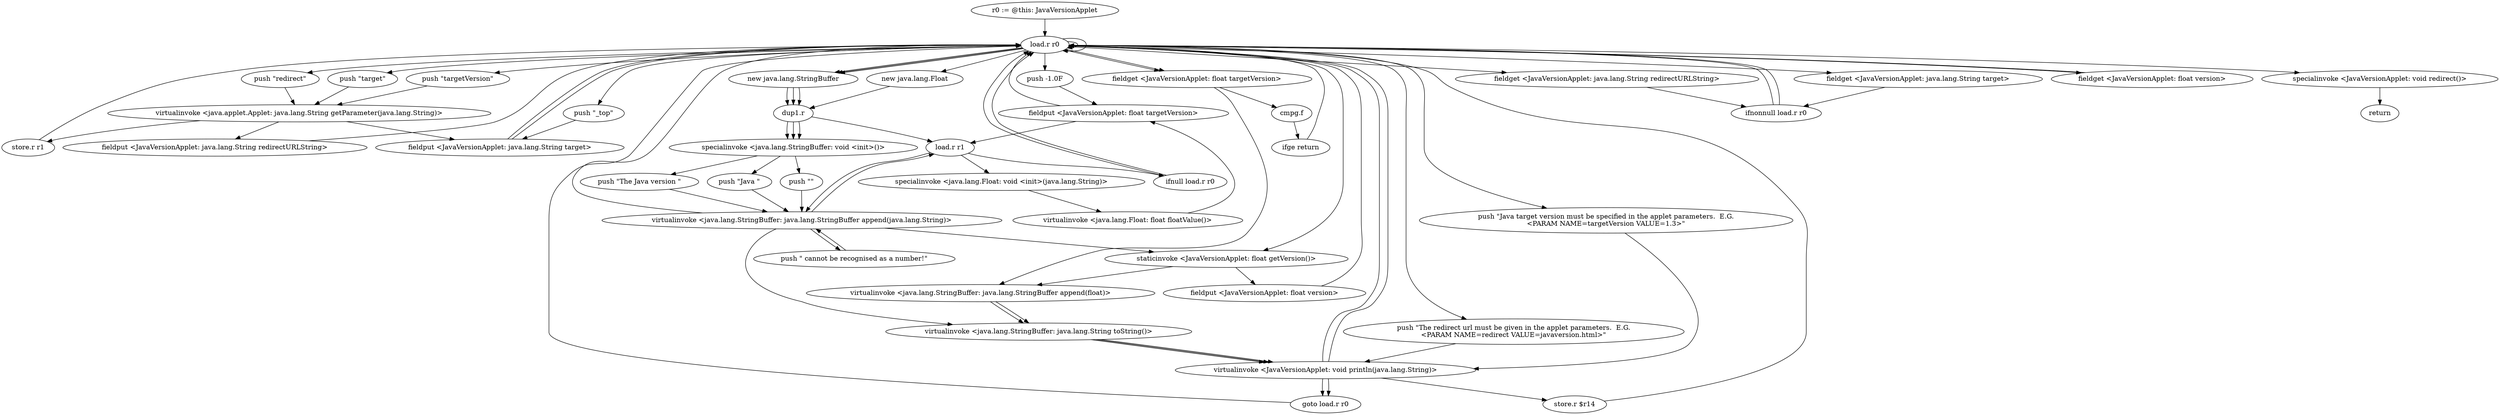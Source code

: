 digraph "" {
    "r0 := @this: JavaVersionApplet"
    "load.r r0"
    "r0 := @this: JavaVersionApplet"->"load.r r0";
    "push \"targetVersion\""
    "load.r r0"->"push \"targetVersion\"";
    "virtualinvoke <java.applet.Applet: java.lang.String getParameter(java.lang.String)>"
    "push \"targetVersion\""->"virtualinvoke <java.applet.Applet: java.lang.String getParameter(java.lang.String)>";
    "store.r r1"
    "virtualinvoke <java.applet.Applet: java.lang.String getParameter(java.lang.String)>"->"store.r r1";
    "store.r r1"->"load.r r0";
    "push -1.0F"
    "load.r r0"->"push -1.0F";
    "fieldput <JavaVersionApplet: float targetVersion>"
    "push -1.0F"->"fieldput <JavaVersionApplet: float targetVersion>";
    "load.r r1"
    "fieldput <JavaVersionApplet: float targetVersion>"->"load.r r1";
    "ifnull load.r r0"
    "load.r r1"->"ifnull load.r r0";
    "ifnull load.r r0"->"load.r r0";
    "new java.lang.Float"
    "load.r r0"->"new java.lang.Float";
    "dup1.r"
    "new java.lang.Float"->"dup1.r";
    "dup1.r"->"load.r r1";
    "specialinvoke <java.lang.Float: void <init>(java.lang.String)>"
    "load.r r1"->"specialinvoke <java.lang.Float: void <init>(java.lang.String)>";
    "virtualinvoke <java.lang.Float: float floatValue()>"
    "specialinvoke <java.lang.Float: void <init>(java.lang.String)>"->"virtualinvoke <java.lang.Float: float floatValue()>";
    "virtualinvoke <java.lang.Float: float floatValue()>"->"fieldput <JavaVersionApplet: float targetVersion>";
    "fieldput <JavaVersionApplet: float targetVersion>"->"load.r r0";
    "new java.lang.StringBuffer"
    "load.r r0"->"new java.lang.StringBuffer";
    "new java.lang.StringBuffer"->"dup1.r";
    "specialinvoke <java.lang.StringBuffer: void <init>()>"
    "dup1.r"->"specialinvoke <java.lang.StringBuffer: void <init>()>";
    "push \"Java \""
    "specialinvoke <java.lang.StringBuffer: void <init>()>"->"push \"Java \"";
    "virtualinvoke <java.lang.StringBuffer: java.lang.StringBuffer append(java.lang.String)>"
    "push \"Java \""->"virtualinvoke <java.lang.StringBuffer: java.lang.StringBuffer append(java.lang.String)>";
    "virtualinvoke <java.lang.StringBuffer: java.lang.StringBuffer append(java.lang.String)>"->"load.r r0";
    "fieldget <JavaVersionApplet: float targetVersion>"
    "load.r r0"->"fieldget <JavaVersionApplet: float targetVersion>";
    "virtualinvoke <java.lang.StringBuffer: java.lang.StringBuffer append(float)>"
    "fieldget <JavaVersionApplet: float targetVersion>"->"virtualinvoke <java.lang.StringBuffer: java.lang.StringBuffer append(float)>";
    "virtualinvoke <java.lang.StringBuffer: java.lang.String toString()>"
    "virtualinvoke <java.lang.StringBuffer: java.lang.StringBuffer append(float)>"->"virtualinvoke <java.lang.StringBuffer: java.lang.String toString()>";
    "virtualinvoke <JavaVersionApplet: void println(java.lang.String)>"
    "virtualinvoke <java.lang.StringBuffer: java.lang.String toString()>"->"virtualinvoke <JavaVersionApplet: void println(java.lang.String)>";
    "goto load.r r0"
    "virtualinvoke <JavaVersionApplet: void println(java.lang.String)>"->"goto load.r r0";
    "goto load.r r0"->"load.r r0";
    "load.r r0"->"load.r r0";
    "push \"redirect\""
    "load.r r0"->"push \"redirect\"";
    "push \"redirect\""->"virtualinvoke <java.applet.Applet: java.lang.String getParameter(java.lang.String)>";
    "fieldput <JavaVersionApplet: java.lang.String redirectURLString>"
    "virtualinvoke <java.applet.Applet: java.lang.String getParameter(java.lang.String)>"->"fieldput <JavaVersionApplet: java.lang.String redirectURLString>";
    "fieldput <JavaVersionApplet: java.lang.String redirectURLString>"->"load.r r0";
    "fieldget <JavaVersionApplet: java.lang.String redirectURLString>"
    "load.r r0"->"fieldget <JavaVersionApplet: java.lang.String redirectURLString>";
    "ifnonnull load.r r0"
    "fieldget <JavaVersionApplet: java.lang.String redirectURLString>"->"ifnonnull load.r r0";
    "ifnonnull load.r r0"->"load.r r0";
    "push \"The redirect url must be given in the applet parameters.  E.G.\n<PARAM NAME=redirect VALUE=javaversion.html>\""
    "load.r r0"->"push \"The redirect url must be given in the applet parameters.  E.G.\n<PARAM NAME=redirect VALUE=javaversion.html>\"";
    "push \"The redirect url must be given in the applet parameters.  E.G.\n<PARAM NAME=redirect VALUE=javaversion.html>\""->"virtualinvoke <JavaVersionApplet: void println(java.lang.String)>";
    "virtualinvoke <JavaVersionApplet: void println(java.lang.String)>"->"load.r r0";
    "load.r r0"->"load.r r0";
    "push \"target\""
    "load.r r0"->"push \"target\"";
    "push \"target\""->"virtualinvoke <java.applet.Applet: java.lang.String getParameter(java.lang.String)>";
    "fieldput <JavaVersionApplet: java.lang.String target>"
    "virtualinvoke <java.applet.Applet: java.lang.String getParameter(java.lang.String)>"->"fieldput <JavaVersionApplet: java.lang.String target>";
    "fieldput <JavaVersionApplet: java.lang.String target>"->"load.r r0";
    "fieldget <JavaVersionApplet: java.lang.String target>"
    "load.r r0"->"fieldget <JavaVersionApplet: java.lang.String target>";
    "fieldget <JavaVersionApplet: java.lang.String target>"->"ifnonnull load.r r0";
    "ifnonnull load.r r0"->"load.r r0";
    "push \"_top\""
    "load.r r0"->"push \"_top\"";
    "push \"_top\""->"fieldput <JavaVersionApplet: java.lang.String target>";
    "fieldput <JavaVersionApplet: java.lang.String target>"->"load.r r0";
    "staticinvoke <JavaVersionApplet: float getVersion()>"
    "load.r r0"->"staticinvoke <JavaVersionApplet: float getVersion()>";
    "fieldput <JavaVersionApplet: float version>"
    "staticinvoke <JavaVersionApplet: float getVersion()>"->"fieldput <JavaVersionApplet: float version>";
    "fieldput <JavaVersionApplet: float version>"->"load.r r0";
    "load.r r0"->"new java.lang.StringBuffer";
    "new java.lang.StringBuffer"->"dup1.r";
    "dup1.r"->"specialinvoke <java.lang.StringBuffer: void <init>()>";
    "push \"\""
    "specialinvoke <java.lang.StringBuffer: void <init>()>"->"push \"\"";
    "push \"\""->"virtualinvoke <java.lang.StringBuffer: java.lang.StringBuffer append(java.lang.String)>";
    "virtualinvoke <java.lang.StringBuffer: java.lang.StringBuffer append(java.lang.String)>"->"staticinvoke <JavaVersionApplet: float getVersion()>";
    "staticinvoke <JavaVersionApplet: float getVersion()>"->"virtualinvoke <java.lang.StringBuffer: java.lang.StringBuffer append(float)>";
    "virtualinvoke <java.lang.StringBuffer: java.lang.StringBuffer append(float)>"->"virtualinvoke <java.lang.StringBuffer: java.lang.String toString()>";
    "virtualinvoke <java.lang.StringBuffer: java.lang.String toString()>"->"virtualinvoke <JavaVersionApplet: void println(java.lang.String)>";
    "virtualinvoke <JavaVersionApplet: void println(java.lang.String)>"->"load.r r0";
    "fieldget <JavaVersionApplet: float version>"
    "load.r r0"->"fieldget <JavaVersionApplet: float version>";
    "fieldget <JavaVersionApplet: float version>"->"load.r r0";
    "load.r r0"->"fieldget <JavaVersionApplet: float targetVersion>";
    "cmpg.f"
    "fieldget <JavaVersionApplet: float targetVersion>"->"cmpg.f";
    "ifge return"
    "cmpg.f"->"ifge return";
    "ifge return"->"load.r r0";
    "specialinvoke <JavaVersionApplet: void redirect()>"
    "load.r r0"->"specialinvoke <JavaVersionApplet: void redirect()>";
    "return"
    "specialinvoke <JavaVersionApplet: void redirect()>"->"return";
    "store.r $r14"
    "virtualinvoke <JavaVersionApplet: void println(java.lang.String)>"->"store.r $r14";
    "store.r $r14"->"load.r r0";
    "load.r r0"->"new java.lang.StringBuffer";
    "new java.lang.StringBuffer"->"dup1.r";
    "dup1.r"->"specialinvoke <java.lang.StringBuffer: void <init>()>";
    "push \"The Java version \""
    "specialinvoke <java.lang.StringBuffer: void <init>()>"->"push \"The Java version \"";
    "push \"The Java version \""->"virtualinvoke <java.lang.StringBuffer: java.lang.StringBuffer append(java.lang.String)>";
    "virtualinvoke <java.lang.StringBuffer: java.lang.StringBuffer append(java.lang.String)>"->"load.r r1";
    "load.r r1"->"virtualinvoke <java.lang.StringBuffer: java.lang.StringBuffer append(java.lang.String)>";
    "push \" cannot be recognised as a number!\""
    "virtualinvoke <java.lang.StringBuffer: java.lang.StringBuffer append(java.lang.String)>"->"push \" cannot be recognised as a number!\"";
    "push \" cannot be recognised as a number!\""->"virtualinvoke <java.lang.StringBuffer: java.lang.StringBuffer append(java.lang.String)>";
    "virtualinvoke <java.lang.StringBuffer: java.lang.StringBuffer append(java.lang.String)>"->"virtualinvoke <java.lang.StringBuffer: java.lang.String toString()>";
    "virtualinvoke <java.lang.StringBuffer: java.lang.String toString()>"->"virtualinvoke <JavaVersionApplet: void println(java.lang.String)>";
    "virtualinvoke <JavaVersionApplet: void println(java.lang.String)>"->"goto load.r r0";
    "ifnull load.r r0"->"load.r r0";
    "push \"Java target version must be specified in the applet parameters.  E.G.\n<PARAM NAME=targetVersion VALUE=1.3>\""
    "load.r r0"->"push \"Java target version must be specified in the applet parameters.  E.G.\n<PARAM NAME=targetVersion VALUE=1.3>\"";
    "push \"Java target version must be specified in the applet parameters.  E.G.\n<PARAM NAME=targetVersion VALUE=1.3>\""->"virtualinvoke <JavaVersionApplet: void println(java.lang.String)>";
}
